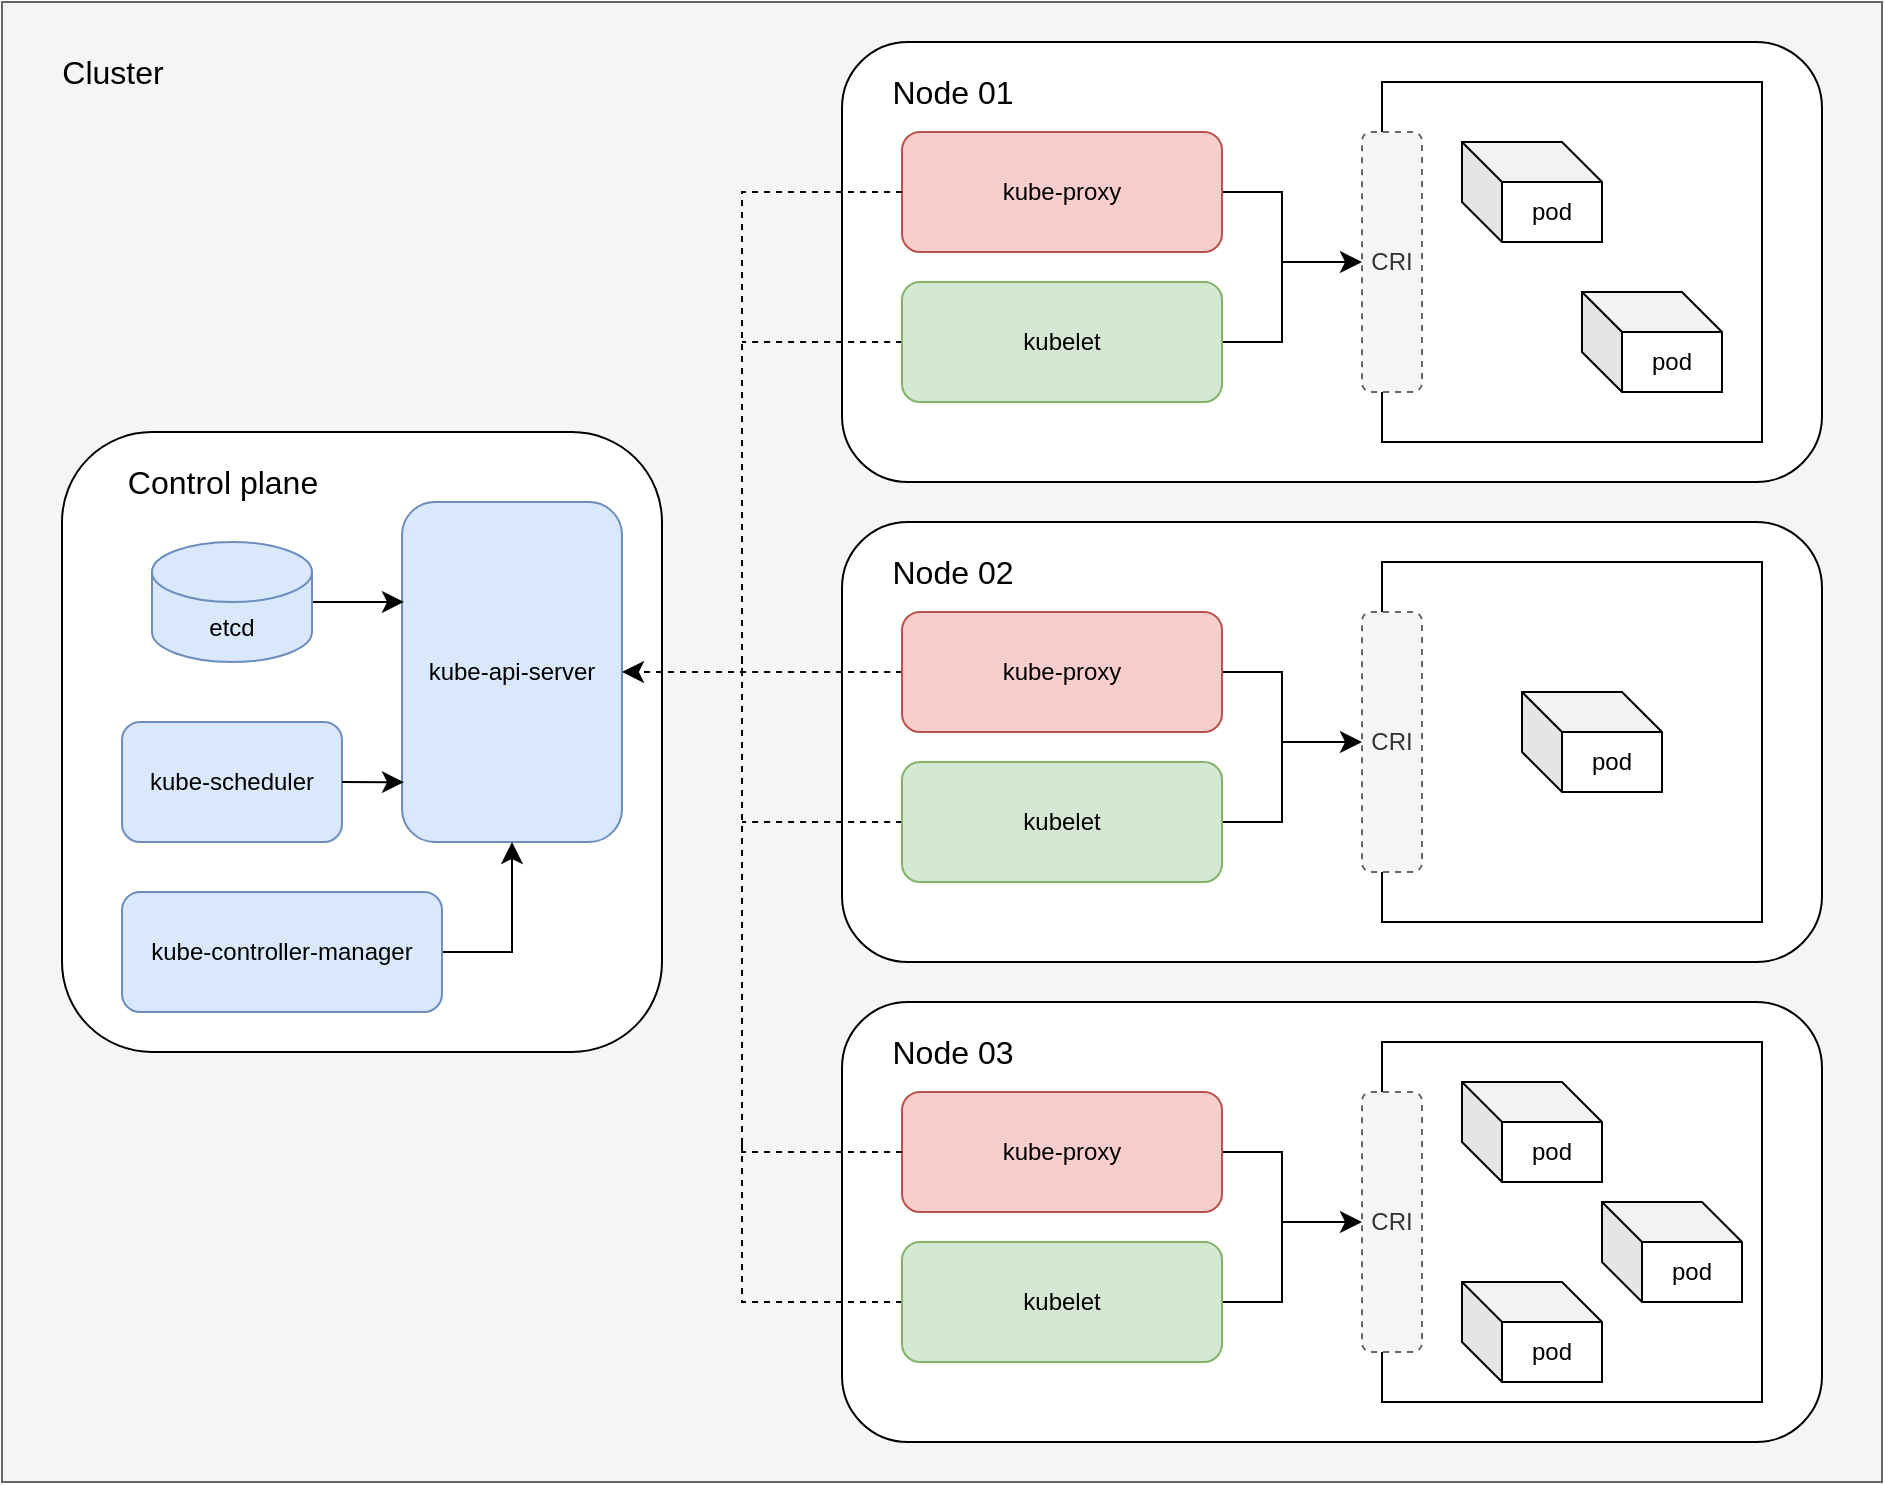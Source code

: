 <mxfile version="24.2.5" type="device">
  <diagram name="Page-1" id="RwLVfaq6vQ3v7a4jkKFB">
    <mxGraphModel dx="1651" dy="538" grid="1" gridSize="10" guides="1" tooltips="1" connect="1" arrows="1" fold="1" page="0" pageScale="1" pageWidth="827" pageHeight="1169" math="0" shadow="0">
      <root>
        <mxCell id="0" />
        <mxCell id="1" parent="0" />
        <mxCell id="Cq1qP3kVPtpyzU3jWSy7-1" value="" style="rounded=0;whiteSpace=wrap;html=1;fillColor=#f5f5f5;fontColor=#333333;strokeColor=#666666;" vertex="1" parent="1">
          <mxGeometry x="-30" y="170" width="940" height="740" as="geometry" />
        </mxCell>
        <mxCell id="Cq1qP3kVPtpyzU3jWSy7-2" value="Cluster" style="text;html=1;align=center;verticalAlign=middle;resizable=0;points=[];autosize=1;strokeColor=none;fillColor=none;fontSize=16;" vertex="1" parent="1">
          <mxGeometry x="-10" y="190" width="70" height="30" as="geometry" />
        </mxCell>
        <mxCell id="Cq1qP3kVPtpyzU3jWSy7-3" value="" style="rounded=1;whiteSpace=wrap;html=1;" vertex="1" parent="1">
          <mxGeometry y="385" width="300" height="310" as="geometry" />
        </mxCell>
        <mxCell id="Cq1qP3kVPtpyzU3jWSy7-4" value="kube-api-server" style="rounded=1;whiteSpace=wrap;html=1;fillColor=#dae8fc;strokeColor=#6c8ebf;" vertex="1" parent="1">
          <mxGeometry x="170" y="420" width="110" height="170" as="geometry" />
        </mxCell>
        <mxCell id="Cq1qP3kVPtpyzU3jWSy7-12" style="edgeStyle=none;curved=1;rounded=0;orthogonalLoop=1;jettySize=auto;html=1;entryX=0.009;entryY=0.294;entryDx=0;entryDy=0;fontSize=12;startSize=8;endSize=8;exitX=1;exitY=0.5;exitDx=0;exitDy=0;exitPerimeter=0;entryPerimeter=0;" edge="1" parent="1" source="Cq1qP3kVPtpyzU3jWSy7-6" target="Cq1qP3kVPtpyzU3jWSy7-4">
          <mxGeometry relative="1" as="geometry" />
        </mxCell>
        <mxCell id="Cq1qP3kVPtpyzU3jWSy7-6" value="etcd" style="shape=cylinder3;whiteSpace=wrap;html=1;boundedLbl=1;backgroundOutline=1;size=15;fillColor=#dae8fc;strokeColor=#6c8ebf;" vertex="1" parent="1">
          <mxGeometry x="45" y="440" width="80" height="60" as="geometry" />
        </mxCell>
        <mxCell id="Cq1qP3kVPtpyzU3jWSy7-7" value="kube-scheduler" style="rounded=1;whiteSpace=wrap;html=1;fillColor=#dae8fc;strokeColor=#6c8ebf;" vertex="1" parent="1">
          <mxGeometry x="30" y="530" width="110" height="60" as="geometry" />
        </mxCell>
        <mxCell id="Cq1qP3kVPtpyzU3jWSy7-11" style="edgeStyle=none;curved=0;rounded=0;orthogonalLoop=1;jettySize=auto;html=1;entryX=0.5;entryY=1;entryDx=0;entryDy=0;fontSize=12;startSize=8;endSize=8;" edge="1" parent="1" source="Cq1qP3kVPtpyzU3jWSy7-8" target="Cq1qP3kVPtpyzU3jWSy7-4">
          <mxGeometry relative="1" as="geometry">
            <Array as="points">
              <mxPoint x="225" y="645" />
            </Array>
          </mxGeometry>
        </mxCell>
        <mxCell id="Cq1qP3kVPtpyzU3jWSy7-8" value="kube-controller-manager" style="rounded=1;whiteSpace=wrap;html=1;fillColor=#dae8fc;strokeColor=#6c8ebf;" vertex="1" parent="1">
          <mxGeometry x="30" y="615" width="160" height="60" as="geometry" />
        </mxCell>
        <mxCell id="Cq1qP3kVPtpyzU3jWSy7-9" style="edgeStyle=none;curved=1;rounded=0;orthogonalLoop=1;jettySize=auto;html=1;exitX=0.5;exitY=0;exitDx=0;exitDy=0;fontSize=12;startSize=8;endSize=8;" edge="1" parent="1" source="Cq1qP3kVPtpyzU3jWSy7-3" target="Cq1qP3kVPtpyzU3jWSy7-3">
          <mxGeometry relative="1" as="geometry" />
        </mxCell>
        <mxCell id="Cq1qP3kVPtpyzU3jWSy7-10" value="Control plane" style="text;html=1;align=center;verticalAlign=middle;resizable=0;points=[];autosize=1;strokeColor=none;fillColor=none;fontSize=16;" vertex="1" parent="1">
          <mxGeometry x="20" y="395" width="120" height="30" as="geometry" />
        </mxCell>
        <mxCell id="Cq1qP3kVPtpyzU3jWSy7-14" style="edgeStyle=none;curved=1;rounded=0;orthogonalLoop=1;jettySize=auto;html=1;entryX=0.009;entryY=0.824;entryDx=0;entryDy=0;entryPerimeter=0;fontSize=12;startSize=8;endSize=8;" edge="1" parent="1" source="Cq1qP3kVPtpyzU3jWSy7-7" target="Cq1qP3kVPtpyzU3jWSy7-4">
          <mxGeometry relative="1" as="geometry" />
        </mxCell>
        <mxCell id="Cq1qP3kVPtpyzU3jWSy7-15" value="" style="rounded=1;whiteSpace=wrap;html=1;" vertex="1" parent="1">
          <mxGeometry x="390" y="190" width="490" height="220" as="geometry" />
        </mxCell>
        <mxCell id="Cq1qP3kVPtpyzU3jWSy7-16" value="Node 01" style="text;html=1;align=center;verticalAlign=middle;resizable=0;points=[];autosize=1;strokeColor=none;fillColor=none;fontSize=16;" vertex="1" parent="1">
          <mxGeometry x="405" y="200" width="80" height="30" as="geometry" />
        </mxCell>
        <mxCell id="Cq1qP3kVPtpyzU3jWSy7-23" style="edgeStyle=none;curved=0;rounded=0;orthogonalLoop=1;jettySize=auto;html=1;fontSize=12;startSize=8;endSize=8;endArrow=none;endFill=0;" edge="1" parent="1" source="Cq1qP3kVPtpyzU3jWSy7-17">
          <mxGeometry relative="1" as="geometry">
            <mxPoint x="610" y="300" as="targetPoint" />
            <Array as="points">
              <mxPoint x="610" y="340" />
            </Array>
          </mxGeometry>
        </mxCell>
        <mxCell id="Cq1qP3kVPtpyzU3jWSy7-54" style="edgeStyle=none;curved=1;rounded=0;orthogonalLoop=1;jettySize=auto;html=1;fontSize=12;startSize=8;endSize=8;endArrow=none;endFill=0;dashed=1;" edge="1" parent="1" source="Cq1qP3kVPtpyzU3jWSy7-17">
          <mxGeometry relative="1" as="geometry">
            <mxPoint x="340" y="340" as="targetPoint" />
          </mxGeometry>
        </mxCell>
        <mxCell id="Cq1qP3kVPtpyzU3jWSy7-17" value="kubelet" style="rounded=1;whiteSpace=wrap;html=1;fillColor=#d5e8d4;strokeColor=#82b366;" vertex="1" parent="1">
          <mxGeometry x="420" y="310" width="160" height="60" as="geometry" />
        </mxCell>
        <mxCell id="Cq1qP3kVPtpyzU3jWSy7-21" style="edgeStyle=none;curved=0;rounded=0;orthogonalLoop=1;jettySize=auto;html=1;entryX=0;entryY=0.5;entryDx=0;entryDy=0;fontSize=12;startSize=8;endSize=8;" edge="1" parent="1" source="Cq1qP3kVPtpyzU3jWSy7-18" target="Cq1qP3kVPtpyzU3jWSy7-20">
          <mxGeometry relative="1" as="geometry">
            <Array as="points">
              <mxPoint x="610" y="265" />
              <mxPoint x="610" y="300" />
            </Array>
          </mxGeometry>
        </mxCell>
        <mxCell id="Cq1qP3kVPtpyzU3jWSy7-18" value="kube-proxy" style="rounded=1;whiteSpace=wrap;html=1;fillColor=#f8cecc;strokeColor=#b85450;" vertex="1" parent="1">
          <mxGeometry x="420" y="235" width="160" height="60" as="geometry" />
        </mxCell>
        <mxCell id="Cq1qP3kVPtpyzU3jWSy7-19" value="" style="rounded=0;whiteSpace=wrap;html=1;" vertex="1" parent="1">
          <mxGeometry x="660" y="210" width="190" height="180" as="geometry" />
        </mxCell>
        <mxCell id="Cq1qP3kVPtpyzU3jWSy7-20" value="CRI" style="rounded=1;whiteSpace=wrap;html=1;dashed=1;fillColor=#f5f5f5;strokeColor=#666666;fontColor=#333333;" vertex="1" parent="1">
          <mxGeometry x="650" y="235" width="30" height="130" as="geometry" />
        </mxCell>
        <mxCell id="Cq1qP3kVPtpyzU3jWSy7-24" value="pod" style="shape=cube;whiteSpace=wrap;html=1;boundedLbl=1;backgroundOutline=1;darkOpacity=0.05;darkOpacity2=0.1;" vertex="1" parent="1">
          <mxGeometry x="700" y="240" width="70" height="50" as="geometry" />
        </mxCell>
        <mxCell id="Cq1qP3kVPtpyzU3jWSy7-25" value="pod" style="shape=cube;whiteSpace=wrap;html=1;boundedLbl=1;backgroundOutline=1;darkOpacity=0.05;darkOpacity2=0.1;" vertex="1" parent="1">
          <mxGeometry x="760" y="315" width="70" height="50" as="geometry" />
        </mxCell>
        <mxCell id="Cq1qP3kVPtpyzU3jWSy7-26" value="" style="rounded=1;whiteSpace=wrap;html=1;" vertex="1" parent="1">
          <mxGeometry x="390" y="430" width="490" height="220" as="geometry" />
        </mxCell>
        <mxCell id="Cq1qP3kVPtpyzU3jWSy7-27" value="Node 02" style="text;html=1;align=center;verticalAlign=middle;resizable=0;points=[];autosize=1;strokeColor=none;fillColor=none;fontSize=16;" vertex="1" parent="1">
          <mxGeometry x="405" y="440" width="80" height="30" as="geometry" />
        </mxCell>
        <mxCell id="Cq1qP3kVPtpyzU3jWSy7-28" style="edgeStyle=none;curved=0;rounded=0;orthogonalLoop=1;jettySize=auto;html=1;fontSize=12;startSize=8;endSize=8;endArrow=none;endFill=0;" edge="1" parent="1" source="Cq1qP3kVPtpyzU3jWSy7-29">
          <mxGeometry relative="1" as="geometry">
            <mxPoint x="610" y="540" as="targetPoint" />
            <Array as="points">
              <mxPoint x="610" y="580" />
            </Array>
          </mxGeometry>
        </mxCell>
        <mxCell id="Cq1qP3kVPtpyzU3jWSy7-52" style="edgeStyle=none;curved=1;rounded=0;orthogonalLoop=1;jettySize=auto;html=1;fontSize=12;startSize=8;endSize=8;endArrow=none;endFill=0;dashed=1;" edge="1" parent="1" source="Cq1qP3kVPtpyzU3jWSy7-29">
          <mxGeometry relative="1" as="geometry">
            <mxPoint x="340" y="580" as="targetPoint" />
          </mxGeometry>
        </mxCell>
        <mxCell id="Cq1qP3kVPtpyzU3jWSy7-29" value="kubelet" style="rounded=1;whiteSpace=wrap;html=1;fillColor=#d5e8d4;strokeColor=#82b366;" vertex="1" parent="1">
          <mxGeometry x="420" y="550" width="160" height="60" as="geometry" />
        </mxCell>
        <mxCell id="Cq1qP3kVPtpyzU3jWSy7-30" style="edgeStyle=none;curved=0;rounded=0;orthogonalLoop=1;jettySize=auto;html=1;entryX=0;entryY=0.5;entryDx=0;entryDy=0;fontSize=12;startSize=8;endSize=8;" edge="1" parent="1" source="Cq1qP3kVPtpyzU3jWSy7-31" target="Cq1qP3kVPtpyzU3jWSy7-33">
          <mxGeometry relative="1" as="geometry">
            <Array as="points">
              <mxPoint x="610" y="505" />
              <mxPoint x="610" y="540" />
            </Array>
          </mxGeometry>
        </mxCell>
        <mxCell id="Cq1qP3kVPtpyzU3jWSy7-53" style="edgeStyle=none;curved=1;rounded=0;orthogonalLoop=1;jettySize=auto;html=1;fontSize=12;startSize=8;endSize=8;endArrow=none;endFill=0;dashed=1;" edge="1" parent="1" source="Cq1qP3kVPtpyzU3jWSy7-31">
          <mxGeometry relative="1" as="geometry">
            <mxPoint x="340" y="505" as="targetPoint" />
          </mxGeometry>
        </mxCell>
        <mxCell id="Cq1qP3kVPtpyzU3jWSy7-31" value="kube-proxy" style="rounded=1;whiteSpace=wrap;html=1;fillColor=#f8cecc;strokeColor=#b85450;" vertex="1" parent="1">
          <mxGeometry x="420" y="475" width="160" height="60" as="geometry" />
        </mxCell>
        <mxCell id="Cq1qP3kVPtpyzU3jWSy7-32" value="" style="rounded=0;whiteSpace=wrap;html=1;" vertex="1" parent="1">
          <mxGeometry x="660" y="450" width="190" height="180" as="geometry" />
        </mxCell>
        <mxCell id="Cq1qP3kVPtpyzU3jWSy7-33" value="CRI" style="rounded=1;whiteSpace=wrap;html=1;dashed=1;fillColor=#f5f5f5;strokeColor=#666666;fontColor=#333333;" vertex="1" parent="1">
          <mxGeometry x="650" y="475" width="30" height="130" as="geometry" />
        </mxCell>
        <mxCell id="Cq1qP3kVPtpyzU3jWSy7-35" value="pod" style="shape=cube;whiteSpace=wrap;html=1;boundedLbl=1;backgroundOutline=1;darkOpacity=0.05;darkOpacity2=0.1;" vertex="1" parent="1">
          <mxGeometry x="730" y="515" width="70" height="50" as="geometry" />
        </mxCell>
        <mxCell id="Cq1qP3kVPtpyzU3jWSy7-36" value="" style="rounded=1;whiteSpace=wrap;html=1;" vertex="1" parent="1">
          <mxGeometry x="390" y="670" width="490" height="220" as="geometry" />
        </mxCell>
        <mxCell id="Cq1qP3kVPtpyzU3jWSy7-37" value="Node 03" style="text;html=1;align=center;verticalAlign=middle;resizable=0;points=[];autosize=1;strokeColor=none;fillColor=none;fontSize=16;" vertex="1" parent="1">
          <mxGeometry x="405" y="680" width="80" height="30" as="geometry" />
        </mxCell>
        <mxCell id="Cq1qP3kVPtpyzU3jWSy7-38" style="edgeStyle=none;curved=0;rounded=0;orthogonalLoop=1;jettySize=auto;html=1;fontSize=12;startSize=8;endSize=8;endArrow=none;endFill=0;" edge="1" parent="1" source="Cq1qP3kVPtpyzU3jWSy7-39">
          <mxGeometry relative="1" as="geometry">
            <mxPoint x="610" y="780" as="targetPoint" />
            <Array as="points">
              <mxPoint x="610" y="820" />
            </Array>
          </mxGeometry>
        </mxCell>
        <mxCell id="Cq1qP3kVPtpyzU3jWSy7-51" style="edgeStyle=none;curved=0;rounded=0;orthogonalLoop=1;jettySize=auto;html=1;fontSize=12;startSize=8;endSize=8;exitX=0;exitY=0.5;exitDx=0;exitDy=0;endArrow=none;endFill=0;dashed=1;" edge="1" parent="1" source="Cq1qP3kVPtpyzU3jWSy7-39">
          <mxGeometry relative="1" as="geometry">
            <mxPoint x="340" y="740" as="targetPoint" />
            <Array as="points">
              <mxPoint x="340" y="820" />
            </Array>
          </mxGeometry>
        </mxCell>
        <mxCell id="Cq1qP3kVPtpyzU3jWSy7-39" value="kubelet" style="rounded=1;whiteSpace=wrap;html=1;fillColor=#d5e8d4;strokeColor=#82b366;" vertex="1" parent="1">
          <mxGeometry x="420" y="790" width="160" height="60" as="geometry" />
        </mxCell>
        <mxCell id="Cq1qP3kVPtpyzU3jWSy7-40" style="edgeStyle=none;curved=0;rounded=0;orthogonalLoop=1;jettySize=auto;html=1;entryX=0;entryY=0.5;entryDx=0;entryDy=0;fontSize=12;startSize=8;endSize=8;" edge="1" parent="1" source="Cq1qP3kVPtpyzU3jWSy7-41" target="Cq1qP3kVPtpyzU3jWSy7-43">
          <mxGeometry relative="1" as="geometry">
            <Array as="points">
              <mxPoint x="610" y="745" />
              <mxPoint x="610" y="780" />
            </Array>
          </mxGeometry>
        </mxCell>
        <mxCell id="Cq1qP3kVPtpyzU3jWSy7-41" value="kube-proxy" style="rounded=1;whiteSpace=wrap;html=1;fillColor=#f8cecc;strokeColor=#b85450;" vertex="1" parent="1">
          <mxGeometry x="420" y="715" width="160" height="60" as="geometry" />
        </mxCell>
        <mxCell id="Cq1qP3kVPtpyzU3jWSy7-42" value="" style="rounded=0;whiteSpace=wrap;html=1;" vertex="1" parent="1">
          <mxGeometry x="660" y="690" width="190" height="180" as="geometry" />
        </mxCell>
        <mxCell id="Cq1qP3kVPtpyzU3jWSy7-43" value="CRI" style="rounded=1;whiteSpace=wrap;html=1;dashed=1;fillColor=#f5f5f5;strokeColor=#666666;fontColor=#333333;" vertex="1" parent="1">
          <mxGeometry x="650" y="715" width="30" height="130" as="geometry" />
        </mxCell>
        <mxCell id="Cq1qP3kVPtpyzU3jWSy7-44" value="pod" style="shape=cube;whiteSpace=wrap;html=1;boundedLbl=1;backgroundOutline=1;darkOpacity=0.05;darkOpacity2=0.1;" vertex="1" parent="1">
          <mxGeometry x="700" y="710" width="70" height="50" as="geometry" />
        </mxCell>
        <mxCell id="Cq1qP3kVPtpyzU3jWSy7-45" value="pod" style="shape=cube;whiteSpace=wrap;html=1;boundedLbl=1;backgroundOutline=1;darkOpacity=0.05;darkOpacity2=0.1;" vertex="1" parent="1">
          <mxGeometry x="770" y="770" width="70" height="50" as="geometry" />
        </mxCell>
        <mxCell id="Cq1qP3kVPtpyzU3jWSy7-46" value="pod" style="shape=cube;whiteSpace=wrap;html=1;boundedLbl=1;backgroundOutline=1;darkOpacity=0.05;darkOpacity2=0.1;" vertex="1" parent="1">
          <mxGeometry x="700" y="810" width="70" height="50" as="geometry" />
        </mxCell>
        <mxCell id="Cq1qP3kVPtpyzU3jWSy7-48" style="edgeStyle=none;curved=0;rounded=0;orthogonalLoop=1;jettySize=auto;html=1;fontSize=12;startSize=8;endSize=8;endArrow=none;endFill=0;exitX=0;exitY=0.5;exitDx=0;exitDy=0;dashed=1;" edge="1" parent="1" source="Cq1qP3kVPtpyzU3jWSy7-41">
          <mxGeometry relative="1" as="geometry">
            <mxPoint x="340" y="500" as="targetPoint" />
            <Array as="points">
              <mxPoint x="340" y="745" />
            </Array>
          </mxGeometry>
        </mxCell>
        <mxCell id="Cq1qP3kVPtpyzU3jWSy7-47" style="edgeStyle=none;curved=0;rounded=0;orthogonalLoop=1;jettySize=auto;html=1;exitX=0;exitY=0.5;exitDx=0;exitDy=0;entryX=1;entryY=0.5;entryDx=0;entryDy=0;fontSize=12;startSize=8;endSize=8;dashed=1;" edge="1" parent="1" source="Cq1qP3kVPtpyzU3jWSy7-18" target="Cq1qP3kVPtpyzU3jWSy7-4">
          <mxGeometry relative="1" as="geometry">
            <Array as="points">
              <mxPoint x="340" y="265" />
              <mxPoint x="340" y="505" />
            </Array>
          </mxGeometry>
        </mxCell>
      </root>
    </mxGraphModel>
  </diagram>
</mxfile>
